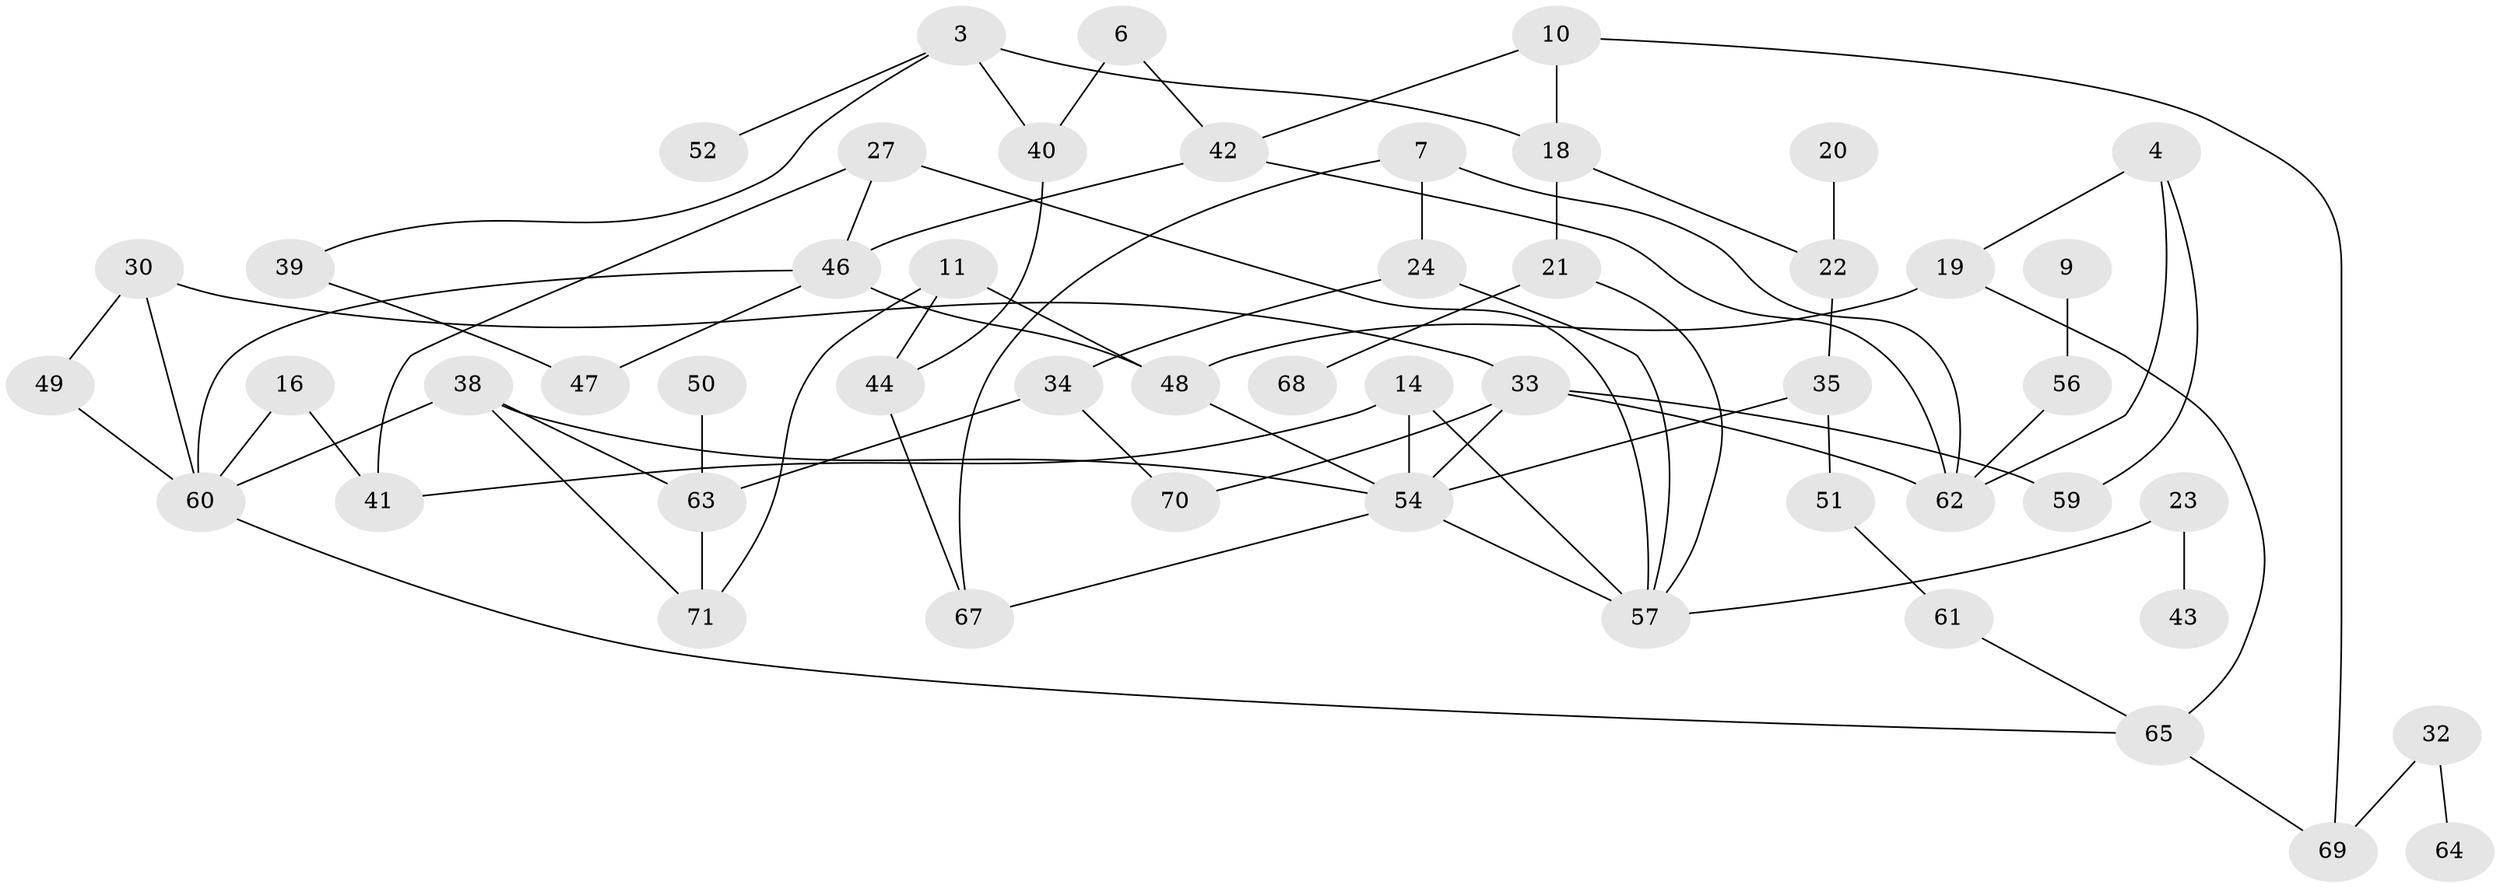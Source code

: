 // original degree distribution, {0: 0.13380281690140844, 3: 0.21830985915492956, 2: 0.323943661971831, 4: 0.11971830985915492, 1: 0.18309859154929578, 5: 0.014084507042253521, 7: 0.007042253521126761}
// Generated by graph-tools (version 1.1) at 2025/00/03/09/25 03:00:52]
// undirected, 51 vertices, 75 edges
graph export_dot {
graph [start="1"]
  node [color=gray90,style=filled];
  3;
  4;
  6;
  7;
  9;
  10;
  11;
  14;
  16;
  18;
  19;
  20;
  21;
  22;
  23;
  24;
  27;
  30;
  32;
  33;
  34;
  35;
  38;
  39;
  40;
  41;
  42;
  43;
  44;
  46;
  47;
  48;
  49;
  50;
  51;
  52;
  54;
  56;
  57;
  59;
  60;
  61;
  62;
  63;
  64;
  65;
  67;
  68;
  69;
  70;
  71;
  3 -- 18 [weight=1.0];
  3 -- 39 [weight=1.0];
  3 -- 40 [weight=1.0];
  3 -- 52 [weight=1.0];
  4 -- 19 [weight=1.0];
  4 -- 59 [weight=1.0];
  4 -- 62 [weight=1.0];
  6 -- 40 [weight=1.0];
  6 -- 42 [weight=1.0];
  7 -- 24 [weight=1.0];
  7 -- 62 [weight=1.0];
  7 -- 67 [weight=1.0];
  9 -- 56 [weight=1.0];
  10 -- 18 [weight=1.0];
  10 -- 42 [weight=1.0];
  10 -- 69 [weight=1.0];
  11 -- 44 [weight=1.0];
  11 -- 48 [weight=1.0];
  11 -- 71 [weight=1.0];
  14 -- 41 [weight=1.0];
  14 -- 54 [weight=1.0];
  14 -- 57 [weight=1.0];
  16 -- 41 [weight=1.0];
  16 -- 60 [weight=1.0];
  18 -- 21 [weight=1.0];
  18 -- 22 [weight=1.0];
  19 -- 48 [weight=1.0];
  19 -- 65 [weight=1.0];
  20 -- 22 [weight=1.0];
  21 -- 57 [weight=1.0];
  21 -- 68 [weight=1.0];
  22 -- 35 [weight=1.0];
  23 -- 43 [weight=1.0];
  23 -- 57 [weight=1.0];
  24 -- 34 [weight=1.0];
  24 -- 57 [weight=1.0];
  27 -- 41 [weight=1.0];
  27 -- 46 [weight=1.0];
  27 -- 57 [weight=1.0];
  30 -- 33 [weight=1.0];
  30 -- 49 [weight=1.0];
  30 -- 60 [weight=2.0];
  32 -- 64 [weight=1.0];
  32 -- 69 [weight=1.0];
  33 -- 54 [weight=1.0];
  33 -- 59 [weight=1.0];
  33 -- 62 [weight=1.0];
  33 -- 70 [weight=1.0];
  34 -- 63 [weight=1.0];
  34 -- 70 [weight=1.0];
  35 -- 51 [weight=1.0];
  35 -- 54 [weight=1.0];
  38 -- 54 [weight=1.0];
  38 -- 60 [weight=1.0];
  38 -- 63 [weight=1.0];
  38 -- 71 [weight=1.0];
  39 -- 47 [weight=1.0];
  40 -- 44 [weight=1.0];
  42 -- 46 [weight=1.0];
  42 -- 62 [weight=1.0];
  44 -- 67 [weight=1.0];
  46 -- 47 [weight=1.0];
  46 -- 48 [weight=2.0];
  46 -- 60 [weight=1.0];
  48 -- 54 [weight=1.0];
  49 -- 60 [weight=1.0];
  50 -- 63 [weight=1.0];
  51 -- 61 [weight=1.0];
  54 -- 57 [weight=1.0];
  54 -- 67 [weight=1.0];
  56 -- 62 [weight=1.0];
  60 -- 65 [weight=1.0];
  61 -- 65 [weight=1.0];
  63 -- 71 [weight=1.0];
  65 -- 69 [weight=1.0];
}
